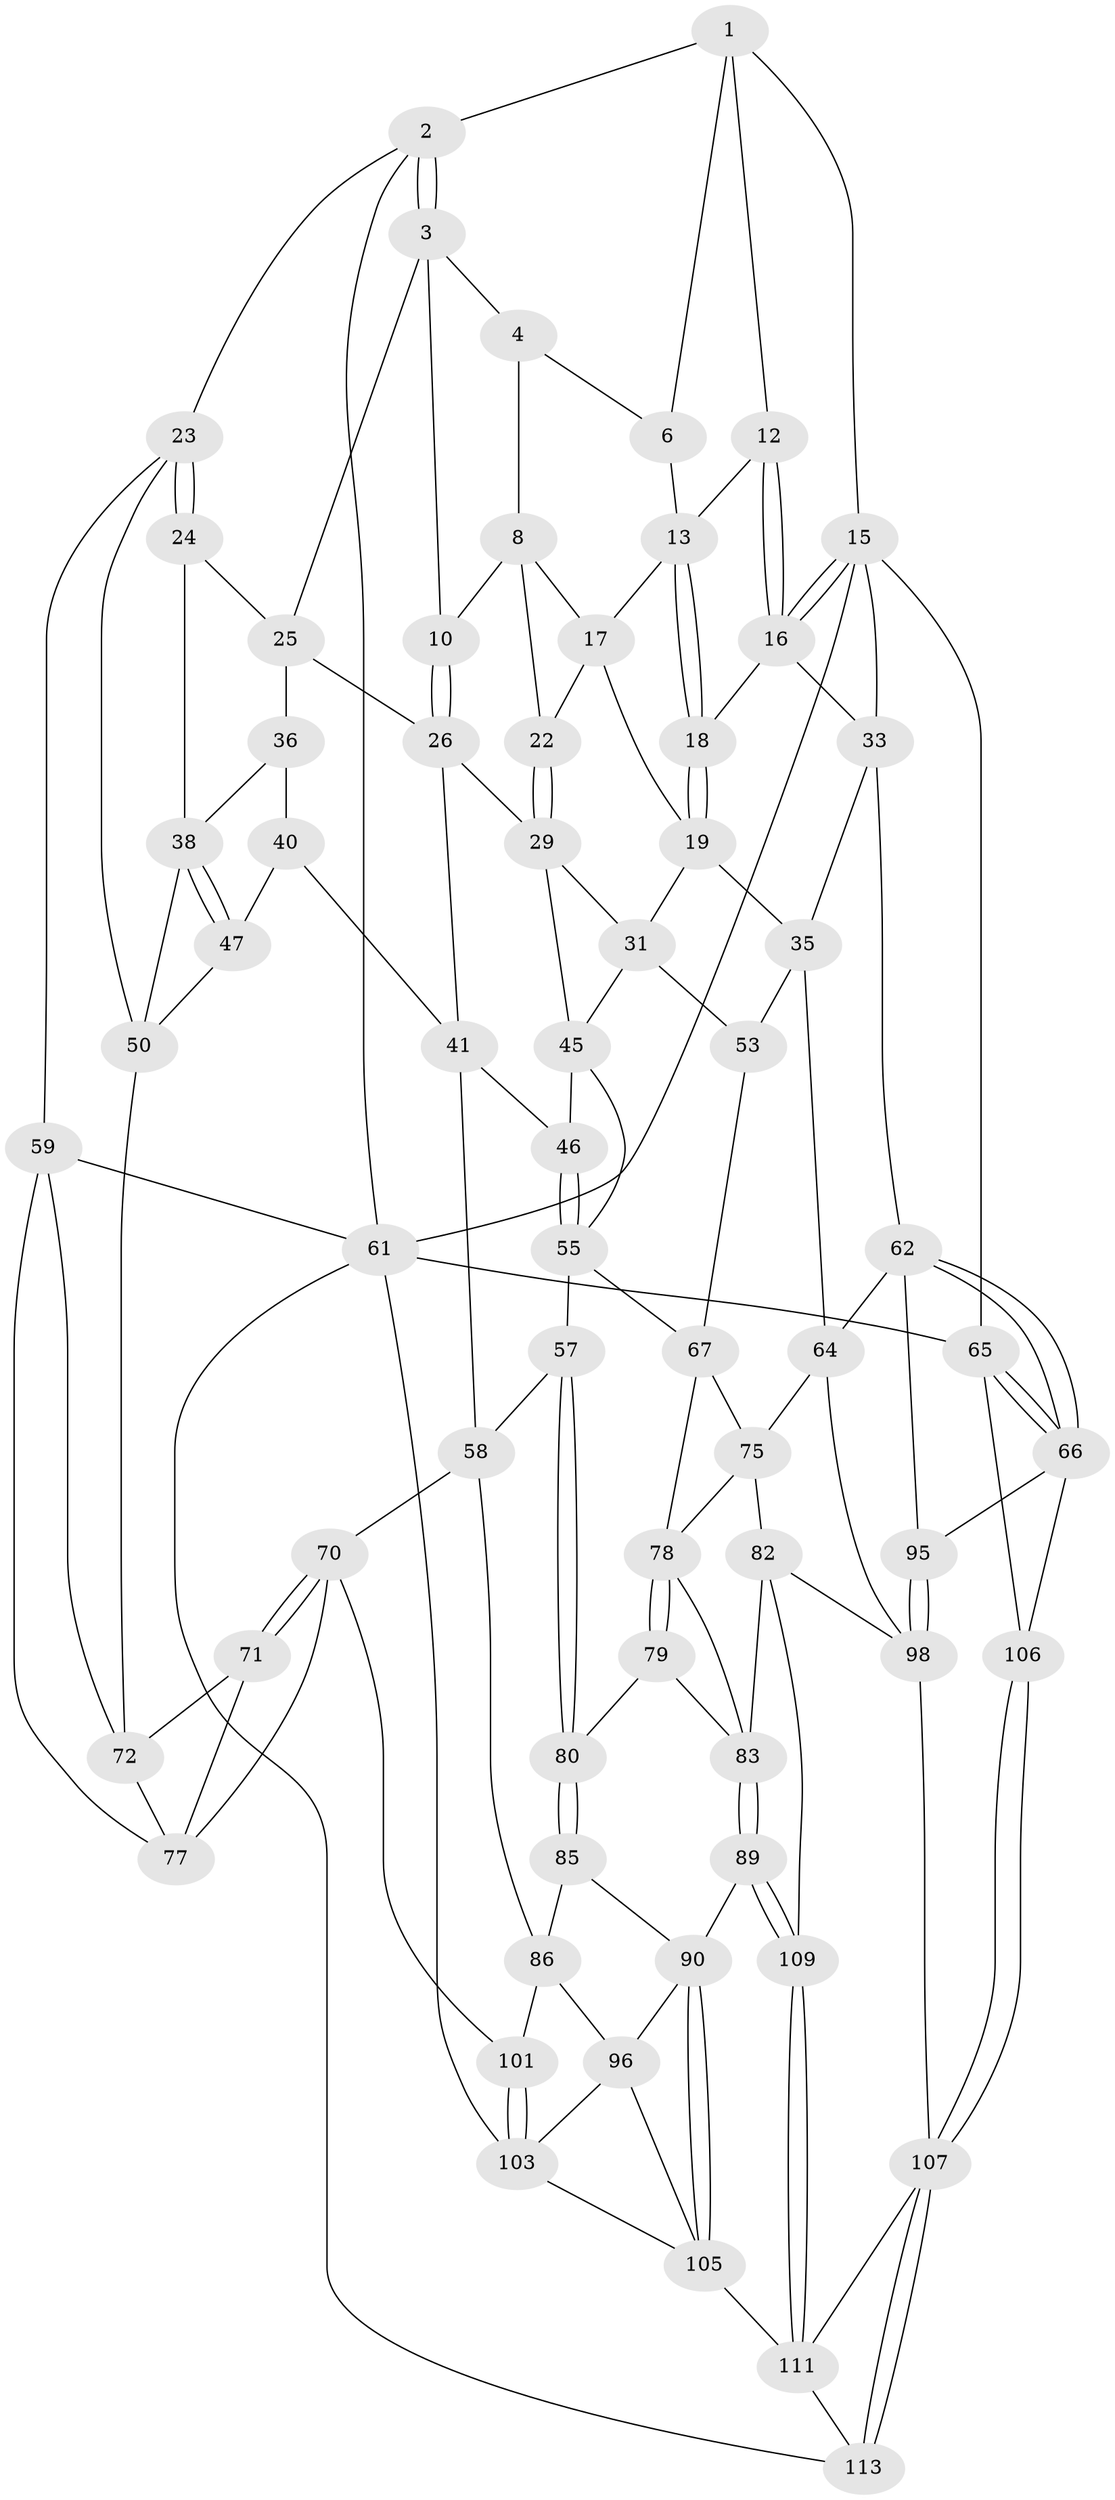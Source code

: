 // Generated by graph-tools (version 1.1) at 2025/24/03/03/25 07:24:40]
// undirected, 67 vertices, 148 edges
graph export_dot {
graph [start="1"]
  node [color=gray90,style=filled];
  1 [pos="+0.9912167327653745+0",super="+5"];
  2 [pos="+0+0"];
  3 [pos="+0.5037438499694326+0",super="+11"];
  4 [pos="+0.7011232093619675+0",super="+7"];
  6 [pos="+0.8447638355168761+0.07253113696500024"];
  8 [pos="+0.7157458789053993+0.10470494361758818",super="+9"];
  10 [pos="+0.48393998001923877+0.15250367803702886"];
  12 [pos="+0.9360586561942135+0.13115497632460332"];
  13 [pos="+0.8760040220865731+0.15582744146199679",super="+14"];
  15 [pos="+1+0.2579742436850197",super="+44"];
  16 [pos="+1+0.23823583214154725",super="+21"];
  17 [pos="+0.7340941341912275+0.13794145623481235",super="+20"];
  18 [pos="+0.8517479863767603+0.3030324361270347"];
  19 [pos="+0.7596438296495469+0.3178355564244051",super="+30"];
  22 [pos="+0.5481521436847634+0.24122930516506538"];
  23 [pos="+0+0",super="+51"];
  24 [pos="+0.09922888132913613+0.14985339081568858"];
  25 [pos="+0.14950936803961307+0.17664711977339242",super="+28"];
  26 [pos="+0.37928299003460025+0.34836133569944105",super="+27"];
  29 [pos="+0.5275117877749638+0.3593275391265166",super="+32"];
  31 [pos="+0.7106285280178593+0.383392855357264",super="+48"];
  33 [pos="+0.9412455122267198+0.4671205212560589",super="+34"];
  35 [pos="+0.7608905812821858+0.4243207979113651",super="+52"];
  36 [pos="+0.21837848323415515+0.3971288495269026",super="+37"];
  38 [pos="+0.12564355652345421+0.4604900855620677",super="+39"];
  40 [pos="+0.20448181806903679+0.42401121194343555",super="+43"];
  41 [pos="+0.3240837419654903+0.40027399002463554",super="+42"];
  45 [pos="+0.5318699537494469+0.43513059745406346",super="+49"];
  46 [pos="+0.34236055798168574+0.41951913366153143"];
  47 [pos="+0.1597874752497211+0.5499542636173905"];
  50 [pos="+0+0.4976461738050804",super="+54"];
  53 [pos="+0.6131065331654574+0.5662693979154059"];
  55 [pos="+0.42522459207802604+0.5236666264506822",super="+56"];
  57 [pos="+0.29404005626247304+0.6139337568160596"];
  58 [pos="+0.2671579789784258+0.604358390665367",super="+69"];
  59 [pos="+0+0.6477070799079703",super="+60"];
  61 [pos="+0+1",super="+92"];
  62 [pos="+0.8023263353345872+0.6741678158067067",super="+63"];
  64 [pos="+0.7233014157575005+0.6911284316194657",super="+74"];
  65 [pos="+1+0.66227661610003",super="+93"];
  66 [pos="+1+0.6671188912506532",super="+94"];
  67 [pos="+0.484075413199385+0.6060505807748443",super="+68"];
  70 [pos="+0.16127111286213466+0.7770323900191066",super="+88"];
  71 [pos="+0.12046754817338286+0.619231652462337"];
  72 [pos="+0.11944385787507128+0.5995187234454437",super="+73"];
  75 [pos="+0.6540821746942707+0.7318622501963462",super="+76"];
  77 [pos="+0.061471893495902624+0.7054224866838411",super="+87"];
  78 [pos="+0.4343050376461462+0.697523711299072",super="+81"];
  79 [pos="+0.4312196518008851+0.7088978903134672"];
  80 [pos="+0.34236130081590654+0.7350667981772442"];
  82 [pos="+0.6154811103156196+0.7653587710020355",super="+100"];
  83 [pos="+0.5061650127980029+0.8194222860340842",super="+84"];
  85 [pos="+0.33116153266396225+0.7633852596525693"];
  86 [pos="+0.30756682261335755+0.7714737030502191",super="+97"];
  89 [pos="+0.47806751205603093+0.8730731827481985"];
  90 [pos="+0.4548859122306657+0.8790713033036857",super="+91"];
  95 [pos="+0.8863982917868977+0.8323474195804099"];
  96 [pos="+0.3087017962550456+0.8764517380326103",super="+102"];
  98 [pos="+0.7581509643257204+0.9093492205759043",super="+99"];
  101 [pos="+0.22901182514977364+0.8590631790051776"];
  103 [pos="+0.2414820259483986+0.9022391420989628",super="+104"];
  105 [pos="+0.3411962982718975+1",super="+110"];
  106 [pos="+0.9281884031890112+0.8893815374723039"];
  107 [pos="+0.8216383429540519+1",super="+108"];
  109 [pos="+0.5025917426000569+0.8984854032495478"];
  111 [pos="+0.5186805081916604+0.9363717750926538",super="+112"];
  113 [pos="+0.8369417106976531+1"];
  1 -- 2;
  1 -- 15;
  1 -- 12;
  1 -- 6;
  2 -- 3;
  2 -- 3;
  2 -- 23;
  2 -- 61;
  3 -- 4;
  3 -- 25;
  3 -- 10;
  4 -- 8;
  4 -- 6;
  6 -- 13;
  8 -- 17;
  8 -- 10;
  8 -- 22;
  10 -- 26;
  10 -- 26;
  12 -- 13;
  12 -- 16;
  12 -- 16;
  13 -- 18;
  13 -- 18;
  13 -- 17;
  15 -- 16;
  15 -- 16;
  15 -- 61;
  15 -- 65;
  15 -- 33;
  16 -- 33;
  16 -- 18;
  17 -- 19;
  17 -- 22;
  18 -- 19;
  18 -- 19;
  19 -- 35;
  19 -- 31;
  22 -- 29;
  22 -- 29;
  23 -- 24;
  23 -- 24;
  23 -- 50;
  23 -- 59;
  24 -- 25;
  24 -- 38;
  25 -- 36;
  25 -- 26;
  26 -- 29;
  26 -- 41;
  29 -- 45;
  29 -- 31;
  31 -- 53;
  31 -- 45;
  33 -- 35;
  33 -- 62;
  35 -- 64;
  35 -- 53;
  36 -- 40;
  36 -- 38;
  38 -- 47;
  38 -- 47;
  38 -- 50;
  40 -- 41;
  40 -- 47;
  41 -- 46;
  41 -- 58;
  45 -- 46;
  45 -- 55;
  46 -- 55;
  46 -- 55;
  47 -- 50;
  50 -- 72;
  53 -- 67;
  55 -- 57;
  55 -- 67;
  57 -- 58;
  57 -- 80;
  57 -- 80;
  58 -- 70;
  58 -- 86;
  59 -- 72;
  59 -- 61;
  59 -- 77;
  61 -- 113;
  61 -- 103;
  61 -- 65;
  62 -- 66;
  62 -- 66;
  62 -- 64;
  62 -- 95;
  64 -- 98;
  64 -- 75;
  65 -- 66;
  65 -- 66;
  65 -- 106;
  66 -- 106;
  66 -- 95;
  67 -- 75;
  67 -- 78;
  70 -- 71;
  70 -- 71;
  70 -- 101;
  70 -- 77;
  71 -- 72;
  71 -- 77;
  72 -- 77;
  75 -- 82;
  75 -- 78;
  78 -- 79;
  78 -- 79;
  78 -- 83;
  79 -- 80;
  79 -- 83;
  80 -- 85;
  80 -- 85;
  82 -- 83;
  82 -- 109;
  82 -- 98;
  83 -- 89;
  83 -- 89;
  85 -- 86;
  85 -- 90;
  86 -- 96;
  86 -- 101;
  89 -- 90;
  89 -- 109;
  89 -- 109;
  90 -- 105;
  90 -- 105;
  90 -- 96;
  95 -- 98;
  95 -- 98;
  96 -- 105;
  96 -- 103;
  98 -- 107;
  101 -- 103;
  101 -- 103;
  103 -- 105;
  105 -- 111;
  106 -- 107;
  106 -- 107;
  107 -- 113;
  107 -- 113;
  107 -- 111;
  109 -- 111;
  109 -- 111;
  111 -- 113;
}
